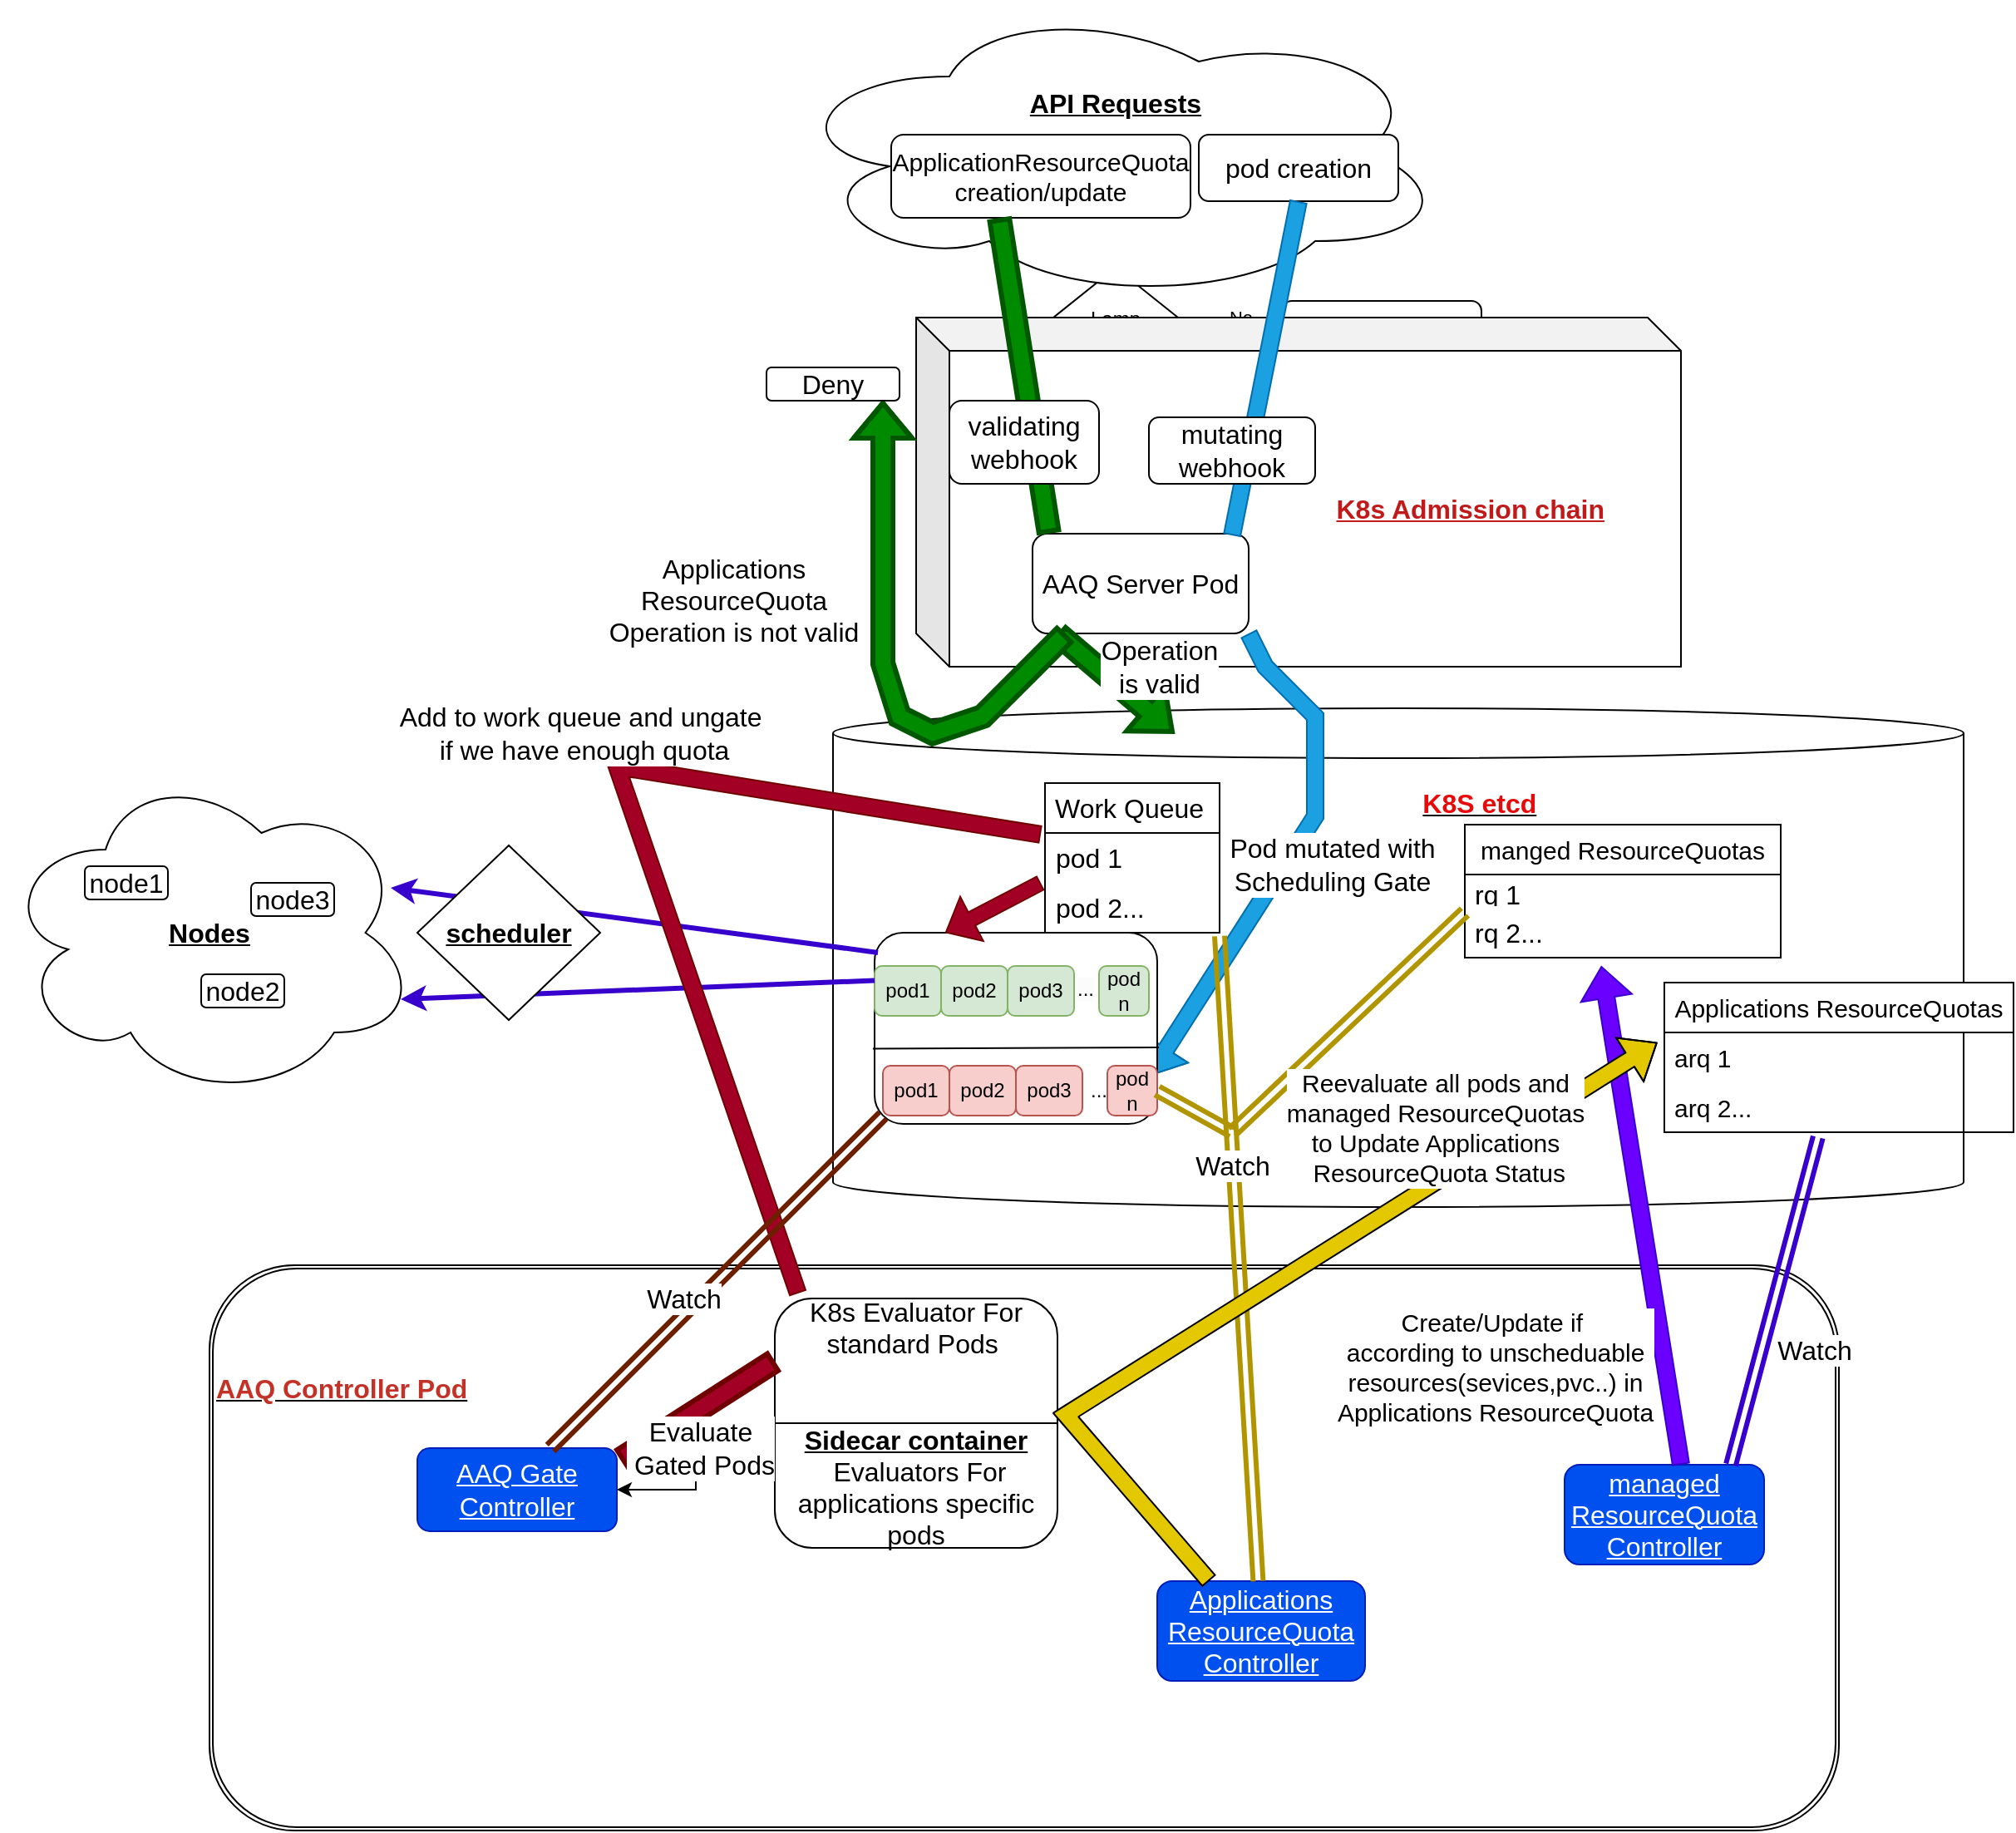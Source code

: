 <mxfile version="20.5.3" type="embed"><diagram id="C5RBs43oDa-KdzZeNtuy" name="Page-1"><mxGraphModel dx="1729" dy="588" grid="1" gridSize="10" guides="1" tooltips="1" connect="1" arrows="1" fold="1" page="1" pageScale="1" pageWidth="827" pageHeight="1169" math="0" shadow="0"><root><mxCell id="WIyWlLk6GJQsqaUBKTNV-0"/><mxCell id="WIyWlLk6GJQsqaUBKTNV-1" parent="WIyWlLk6GJQsqaUBKTNV-0"/><mxCell id="WIyWlLk6GJQsqaUBKTNV-2" value="" style="rounded=0;html=1;jettySize=auto;orthogonalLoop=1;fontSize=11;endArrow=block;endFill=0;endSize=8;strokeWidth=1;shadow=0;labelBackgroundColor=none;edgeStyle=orthogonalEdgeStyle;" parent="WIyWlLk6GJQsqaUBKTNV-1" source="WIyWlLk6GJQsqaUBKTNV-3" target="WIyWlLk6GJQsqaUBKTNV-6" edge="1"><mxGeometry relative="1" as="geometry"/></mxCell><mxCell id="WIyWlLk6GJQsqaUBKTNV-3" value="Lamp doesn't work" style="rounded=1;whiteSpace=wrap;html=1;fontSize=12;glass=0;strokeWidth=1;shadow=0;" parent="WIyWlLk6GJQsqaUBKTNV-1" vertex="1"><mxGeometry x="160" y="80" width="120" height="40" as="geometry"/></mxCell><mxCell id="WIyWlLk6GJQsqaUBKTNV-4" value="Yes" style="rounded=0;html=1;jettySize=auto;orthogonalLoop=1;fontSize=11;endArrow=block;endFill=0;endSize=8;strokeWidth=1;shadow=0;labelBackgroundColor=none;edgeStyle=orthogonalEdgeStyle;" parent="WIyWlLk6GJQsqaUBKTNV-1" source="WIyWlLk6GJQsqaUBKTNV-6" target="WIyWlLk6GJQsqaUBKTNV-10" edge="1"><mxGeometry y="20" relative="1" as="geometry"><mxPoint as="offset"/></mxGeometry></mxCell><mxCell id="WIyWlLk6GJQsqaUBKTNV-5" value="No" style="edgeStyle=orthogonalEdgeStyle;rounded=0;html=1;jettySize=auto;orthogonalLoop=1;fontSize=11;endArrow=block;endFill=0;endSize=8;strokeWidth=1;shadow=0;labelBackgroundColor=none;" parent="WIyWlLk6GJQsqaUBKTNV-1" source="WIyWlLk6GJQsqaUBKTNV-6" target="WIyWlLk6GJQsqaUBKTNV-7" edge="1"><mxGeometry y="10" relative="1" as="geometry"><mxPoint as="offset"/></mxGeometry></mxCell><mxCell id="WIyWlLk6GJQsqaUBKTNV-6" value="Lamp&lt;br&gt;plugged in?" style="rhombus;whiteSpace=wrap;html=1;shadow=0;fontFamily=Helvetica;fontSize=12;align=center;strokeWidth=1;spacing=6;spacingTop=-4;" parent="WIyWlLk6GJQsqaUBKTNV-1" vertex="1"><mxGeometry x="170" y="170" width="100" height="80" as="geometry"/></mxCell><mxCell id="WIyWlLk6GJQsqaUBKTNV-7" value="Plug in lamp" style="rounded=1;whiteSpace=wrap;html=1;fontSize=12;glass=0;strokeWidth=1;shadow=0;" parent="WIyWlLk6GJQsqaUBKTNV-1" vertex="1"><mxGeometry x="320" y="190" width="120" height="40" as="geometry"/></mxCell><mxCell id="WIyWlLk6GJQsqaUBKTNV-9" value="Yes" style="edgeStyle=orthogonalEdgeStyle;rounded=0;html=1;jettySize=auto;orthogonalLoop=1;fontSize=11;endArrow=block;endFill=0;endSize=8;strokeWidth=1;shadow=0;labelBackgroundColor=none;" parent="WIyWlLk6GJQsqaUBKTNV-1" source="WIyWlLk6GJQsqaUBKTNV-10" target="WIyWlLk6GJQsqaUBKTNV-12" edge="1"><mxGeometry y="10" relative="1" as="geometry"><mxPoint as="offset"/></mxGeometry></mxCell><mxCell id="WIyWlLk6GJQsqaUBKTNV-10" value="Bulb&lt;br&gt;burned out?" style="rhombus;whiteSpace=wrap;html=1;shadow=0;fontFamily=Helvetica;fontSize=12;align=center;strokeWidth=1;spacing=6;spacingTop=-4;" parent="WIyWlLk6GJQsqaUBKTNV-1" vertex="1"><mxGeometry x="170" y="290" width="100" height="80" as="geometry"/></mxCell><mxCell id="WIyWlLk6GJQsqaUBKTNV-12" value="Replace Bulb" style="rounded=1;whiteSpace=wrap;html=1;fontSize=12;glass=0;strokeWidth=1;shadow=0;" parent="WIyWlLk6GJQsqaUBKTNV-1" vertex="1"><mxGeometry x="320" y="310" width="120" height="40" as="geometry"/></mxCell><mxCell id="gXG1q5lizFhrm3-i7tg3-0" value="&lt;b&gt;&lt;font color=&quot;#c11a1a&quot; style=&quot;font-size: 16px;&quot;&gt;&amp;nbsp; &amp;nbsp; &amp;nbsp; &amp;nbsp; &amp;nbsp; &amp;nbsp; &amp;nbsp; &amp;nbsp; &amp;nbsp; &amp;nbsp; &amp;nbsp; &amp;nbsp; &amp;nbsp; &amp;nbsp; &amp;nbsp; &amp;nbsp; &amp;nbsp; &amp;nbsp; &amp;nbsp; &amp;nbsp; &amp;nbsp;&amp;nbsp;&lt;u&gt;K8s Admission chain&lt;/u&gt;&lt;/font&gt;&lt;/b&gt;" style="shape=cube;whiteSpace=wrap;html=1;boundedLbl=1;backgroundOutline=1;darkOpacity=0.05;darkOpacity2=0.1;" parent="WIyWlLk6GJQsqaUBKTNV-1" vertex="1"><mxGeometry x="100" y="200" width="460" height="210" as="geometry"/></mxCell><mxCell id="gXG1q5lizFhrm3-i7tg3-1" value="&lt;font style=&quot;font-size: 16px;&quot;&gt;AAQ Server Pod&lt;/font&gt;" style="rounded=1;whiteSpace=wrap;html=1;" parent="WIyWlLk6GJQsqaUBKTNV-1" vertex="1"><mxGeometry x="170" y="330" width="130" height="60" as="geometry"/></mxCell><mxCell id="gXG1q5lizFhrm3-i7tg3-2" value="&lt;font color=&quot;#e60a0a&quot; style=&quot;font-size: 16px;&quot;&gt;&lt;span style=&quot;font-weight: bold;&quot;&gt;&amp;nbsp;&lt;/span&gt;&amp;nbsp; &amp;nbsp; &amp;nbsp; &amp;nbsp; &amp;nbsp; &amp;nbsp; &amp;nbsp; &amp;nbsp; &amp;nbsp; &amp;nbsp; &amp;nbsp;&lt;/font&gt;&lt;u style=&quot;font-weight: bold; font-size: 16px;&quot;&gt;&lt;font color=&quot;#e60a0a&quot; style=&quot;font-size: 16px;&quot;&gt;K8S etcd&lt;br&gt;&lt;/font&gt;&lt;br&gt;&lt;br&gt;&lt;br&gt;&lt;br&gt;&lt;br&gt;&lt;br&gt;&lt;br&gt;&lt;br&gt;&lt;br&gt;&lt;br&gt;&lt;br&gt;&lt;/u&gt;" style="shape=cylinder3;whiteSpace=wrap;html=1;boundedLbl=1;backgroundOutline=1;size=15;" parent="WIyWlLk6GJQsqaUBKTNV-1" vertex="1"><mxGeometry x="50" y="435" width="680" height="300" as="geometry"/></mxCell><mxCell id="gXG1q5lizFhrm3-i7tg3-3" value="&lt;font style=&quot;font-size: 16px;&quot;&gt;Pod mutated with&lt;br&gt;Scheduling Gate&lt;/font&gt;" style="endArrow=classic;html=1;rounded=0;entryX=1;entryY=0.75;entryDx=0;entryDy=0;fillColor=#1ba1e2;strokeColor=#006EAF;strokeWidth=1;shape=flexArrow;exitX=1;exitY=1;exitDx=0;exitDy=0;" parent="WIyWlLk6GJQsqaUBKTNV-1" edge="1" source="gXG1q5lizFhrm3-i7tg3-1"><mxGeometry x="-0.068" y="25" width="50" height="50" relative="1" as="geometry"><mxPoint x="300" y="400" as="sourcePoint"/><mxPoint x="240" y="656.25" as="targetPoint"/><Array as="points"><mxPoint x="310" y="410"/><mxPoint x="340" y="440"/><mxPoint x="340" y="500"/></Array><mxPoint y="-1" as="offset"/></mxGeometry></mxCell><mxCell id="gXG1q5lizFhrm3-i7tg3-4" value="" style="endArrow=classic;html=1;rounded=0;entryX=0.284;entryY=0.017;entryDx=0;entryDy=0;entryPerimeter=0;fillColor=#008a00;strokeColor=#005700;strokeWidth=3;shape=flexArrow;" parent="WIyWlLk6GJQsqaUBKTNV-1" edge="1"><mxGeometry width="50" height="50" relative="1" as="geometry"><mxPoint x="184.86" y="390" as="sourcePoint"/><mxPoint x="255.14" y="449.93" as="targetPoint"/><Array as="points"/></mxGeometry></mxCell><mxCell id="gXG1q5lizFhrm3-i7tg3-5" value="&lt;font style=&quot;font-size: 16px;&quot;&gt;Operation &lt;br&gt;is valid&lt;/font&gt;" style="edgeLabel;html=1;align=center;verticalAlign=middle;resizable=0;points=[];" parent="gXG1q5lizFhrm3-i7tg3-4" vertex="1" connectable="0"><mxGeometry x="0.104" y="-2" relative="1" as="geometry"><mxPoint x="23" y="-15" as="offset"/></mxGeometry></mxCell><mxCell id="gXG1q5lizFhrm3-i7tg3-6" value="" style="curved=1;endArrow=classic;html=1;rounded=0;strokeWidth=3;fillColor=#008a00;strokeColor=#005700;shape=flexArrow;" parent="WIyWlLk6GJQsqaUBKTNV-1" edge="1"><mxGeometry width="50" height="50" relative="1" as="geometry"><mxPoint x="190" y="390" as="sourcePoint"/><mxPoint x="80" y="250" as="targetPoint"/><Array as="points"><mxPoint x="140" y="440"/><mxPoint x="110" y="450"/><mxPoint x="90" y="440"/><mxPoint x="80" y="408"/><mxPoint x="80" y="380"/><mxPoint x="80" y="330"/><mxPoint x="80" y="290"/><mxPoint x="80" y="280"/></Array></mxGeometry></mxCell><mxCell id="gXG1q5lizFhrm3-i7tg3-7" value="&lt;font style=&quot;font-size: 16px;&quot;&gt;Applications&lt;br&gt;ResourceQuota&lt;br&gt;&amp;nbsp;Operation is not valid&amp;nbsp;&lt;/font&gt;" style="edgeLabel;html=1;align=center;verticalAlign=middle;resizable=0;points=[];" parent="gXG1q5lizFhrm3-i7tg3-6" vertex="1" connectable="0"><mxGeometry x="0.127" y="-2" relative="1" as="geometry"><mxPoint x="-92" y="-18" as="offset"/></mxGeometry></mxCell><mxCell id="gXG1q5lizFhrm3-i7tg3-8" value="&lt;font style=&quot;font-size: 16px;&quot;&gt;Deny&lt;/font&gt;" style="rounded=1;whiteSpace=wrap;html=1;" parent="WIyWlLk6GJQsqaUBKTNV-1" vertex="1"><mxGeometry x="10" y="230" width="80" height="20" as="geometry"/></mxCell><mxCell id="gXG1q5lizFhrm3-i7tg3-9" value="&lt;br&gt;&lt;br&gt;&lt;br&gt;" style="rounded=1;whiteSpace=wrap;html=1;" parent="WIyWlLk6GJQsqaUBKTNV-1" vertex="1"><mxGeometry x="75" y="570" width="170" height="115" as="geometry"/></mxCell><mxCell id="gXG1q5lizFhrm3-i7tg3-10" value="&lt;div style=&quot;font-size: 16px;&quot;&gt;&lt;b style=&quot;background-color: initial; border-color: var(--border-color);&quot;&gt;&lt;u style=&quot;border-color: var(--border-color);&quot;&gt;&lt;font color=&quot;#c43127&quot; style=&quot;font-size: 16px;&quot;&gt;AAQ Controller Pod&lt;/font&gt;&lt;/u&gt;&lt;/b&gt;&lt;/div&gt;&lt;div style=&quot;font-size: 16px;&quot;&gt;&lt;b style=&quot;background-color: initial; border-color: var(--border-color);&quot;&gt;&lt;u style=&quot;border-color: var(--border-color);&quot;&gt;&lt;font style=&quot;font-size: 16px;&quot;&gt;&lt;br&gt;&lt;/font&gt;&lt;/u&gt;&lt;/b&gt;&lt;/div&gt;&lt;div style=&quot;font-size: 16px;&quot;&gt;&lt;b style=&quot;background-color: initial; border-color: var(--border-color);&quot;&gt;&lt;u style=&quot;border-color: var(--border-color);&quot;&gt;&lt;font style=&quot;font-size: 16px;&quot;&gt;&lt;br&gt;&lt;/font&gt;&lt;/u&gt;&lt;/b&gt;&lt;/div&gt;&lt;div style=&quot;font-size: 16px;&quot;&gt;&lt;b style=&quot;background-color: initial; border-color: var(--border-color);&quot;&gt;&lt;u style=&quot;border-color: var(--border-color);&quot;&gt;&lt;font style=&quot;font-size: 16px;&quot;&gt;&lt;br&gt;&lt;/font&gt;&lt;/u&gt;&lt;/b&gt;&lt;/div&gt;&lt;div style=&quot;font-size: 16px;&quot;&gt;&lt;b style=&quot;background-color: initial; border-color: var(--border-color);&quot;&gt;&lt;u style=&quot;border-color: var(--border-color);&quot;&gt;&lt;font style=&quot;font-size: 16px;&quot;&gt;&lt;br&gt;&lt;/font&gt;&lt;/u&gt;&lt;/b&gt;&lt;/div&gt;&lt;div style=&quot;font-size: 16px;&quot;&gt;&lt;b style=&quot;background-color: initial; border-color: var(--border-color);&quot;&gt;&lt;u style=&quot;border-color: var(--border-color);&quot;&gt;&lt;font style=&quot;font-size: 16px;&quot;&gt;&lt;br&gt;&lt;/font&gt;&lt;/u&gt;&lt;/b&gt;&lt;/div&gt;&lt;div style=&quot;font-size: 16px;&quot;&gt;&lt;b style=&quot;background-color: initial; border-color: var(--border-color);&quot;&gt;&lt;u style=&quot;border-color: var(--border-color);&quot;&gt;&lt;font style=&quot;font-size: 16px;&quot;&gt;&lt;br&gt;&lt;/font&gt;&lt;/u&gt;&lt;/b&gt;&lt;/div&gt;&lt;div style=&quot;font-size: 16px;&quot;&gt;&lt;b style=&quot;background-color: initial; border-color: var(--border-color);&quot;&gt;&lt;u style=&quot;border-color: var(--border-color);&quot;&gt;&lt;font style=&quot;font-size: 16px;&quot;&gt;&lt;br&gt;&lt;/font&gt;&lt;/u&gt;&lt;/b&gt;&lt;/div&gt;&lt;div style=&quot;font-size: 16px;&quot;&gt;&lt;b style=&quot;background-color: initial; border-color: var(--border-color);&quot;&gt;&lt;u style=&quot;border-color: var(--border-color);&quot;&gt;&lt;font style=&quot;font-size: 16px;&quot;&gt;&lt;br&gt;&lt;/font&gt;&lt;/u&gt;&lt;/b&gt;&lt;/div&gt;&lt;div style=&quot;font-size: 16px;&quot;&gt;&lt;b style=&quot;background-color: initial; border-color: var(--border-color);&quot;&gt;&lt;u style=&quot;border-color: var(--border-color);&quot;&gt;&lt;font style=&quot;font-size: 16px;&quot;&gt;&lt;br&gt;&lt;/font&gt;&lt;/u&gt;&lt;/b&gt;&lt;/div&gt;&lt;div style=&quot;font-size: 16px;&quot;&gt;&lt;b style=&quot;background-color: initial; border-color: var(--border-color);&quot;&gt;&lt;u style=&quot;border-color: var(--border-color);&quot;&gt;&lt;br&gt;&lt;/u&gt;&lt;/b&gt;&lt;/div&gt;" style="shape=ext;double=1;rounded=1;whiteSpace=wrap;html=1;align=left;" parent="WIyWlLk6GJQsqaUBKTNV-1" vertex="1"><mxGeometry x="-325" y="770" width="980" height="340" as="geometry"/></mxCell><mxCell id="gXG1q5lizFhrm3-i7tg3-11" value="&lt;u&gt;&lt;font style=&quot;font-size: 16px;&quot;&gt;AAQ Gate Controller&lt;/font&gt;&lt;/u&gt;" style="rounded=1;whiteSpace=wrap;html=1;fillColor=#0050ef;fontColor=#ffffff;strokeColor=#001DBC;" parent="WIyWlLk6GJQsqaUBKTNV-1" vertex="1"><mxGeometry x="-200" y="880" width="120" height="50" as="geometry"/></mxCell><mxCell id="gXG1q5lizFhrm3-i7tg3-12" value="pod1" style="rounded=1;whiteSpace=wrap;html=1;fillColor=#f8cecc;strokeColor=#b85450;" parent="WIyWlLk6GJQsqaUBKTNV-1" vertex="1"><mxGeometry x="80" y="650" width="40" height="30" as="geometry"/></mxCell><mxCell id="gXG1q5lizFhrm3-i7tg3-13" value="pod2" style="rounded=1;whiteSpace=wrap;html=1;fillColor=#f8cecc;strokeColor=#b85450;" parent="WIyWlLk6GJQsqaUBKTNV-1" vertex="1"><mxGeometry x="120" y="650" width="40" height="30" as="geometry"/></mxCell><mxCell id="gXG1q5lizFhrm3-i7tg3-14" value="pod3" style="rounded=1;whiteSpace=wrap;html=1;fillColor=#f8cecc;strokeColor=#b85450;" parent="WIyWlLk6GJQsqaUBKTNV-1" vertex="1"><mxGeometry x="160" y="650" width="40" height="30" as="geometry"/></mxCell><mxCell id="gXG1q5lizFhrm3-i7tg3-15" value="..." style="text;html=1;strokeColor=none;fillColor=none;align=center;verticalAlign=middle;whiteSpace=wrap;rounded=0;" parent="WIyWlLk6GJQsqaUBKTNV-1" vertex="1"><mxGeometry x="180" y="650" width="60" height="30" as="geometry"/></mxCell><mxCell id="gXG1q5lizFhrm3-i7tg3-16" value="pod n" style="rounded=1;whiteSpace=wrap;html=1;fillColor=#f8cecc;strokeColor=#b85450;" parent="WIyWlLk6GJQsqaUBKTNV-1" vertex="1"><mxGeometry x="215" y="650" width="30" height="30" as="geometry"/></mxCell><mxCell id="gXG1q5lizFhrm3-i7tg3-17" value="pod1" style="rounded=1;whiteSpace=wrap;html=1;fillColor=#d5e8d4;strokeColor=#82b366;" parent="WIyWlLk6GJQsqaUBKTNV-1" vertex="1"><mxGeometry x="75" y="590" width="40" height="30" as="geometry"/></mxCell><mxCell id="gXG1q5lizFhrm3-i7tg3-18" value="pod2" style="rounded=1;whiteSpace=wrap;html=1;fillColor=#d5e8d4;strokeColor=#82b366;" parent="WIyWlLk6GJQsqaUBKTNV-1" vertex="1"><mxGeometry x="115" y="590" width="40" height="30" as="geometry"/></mxCell><mxCell id="gXG1q5lizFhrm3-i7tg3-19" value="&lt;span style=&quot;color: rgb(0, 0, 0); font-family: Helvetica; font-size: 12px; font-style: normal; font-variant-ligatures: normal; font-variant-caps: normal; font-weight: 400; letter-spacing: normal; orphans: 2; text-align: center; text-indent: 0px; text-transform: none; widows: 2; word-spacing: 0px; -webkit-text-stroke-width: 0px; background-color: rgb(251, 251, 251); text-decoration-thickness: initial; text-decoration-style: initial; text-decoration-color: initial; float: none; display: inline !important;&quot;&gt;...&lt;/span&gt;" style="text;whiteSpace=wrap;html=1;" parent="WIyWlLk6GJQsqaUBKTNV-1" vertex="1"><mxGeometry x="195" y="590" width="20" height="30" as="geometry"/></mxCell><mxCell id="gXG1q5lizFhrm3-i7tg3-20" value="pod3" style="rounded=1;whiteSpace=wrap;html=1;fillColor=#d5e8d4;strokeColor=#82b366;" parent="WIyWlLk6GJQsqaUBKTNV-1" vertex="1"><mxGeometry x="155" y="590" width="40" height="30" as="geometry"/></mxCell><mxCell id="gXG1q5lizFhrm3-i7tg3-21" value="pod n" style="rounded=1;whiteSpace=wrap;html=1;fillColor=#d5e8d4;strokeColor=#82b366;" parent="WIyWlLk6GJQsqaUBKTNV-1" vertex="1"><mxGeometry x="210" y="590" width="30" height="30" as="geometry"/></mxCell><mxCell id="gXG1q5lizFhrm3-i7tg3-22" value="&lt;u&gt;&lt;b&gt;&lt;font style=&quot;font-size: 16px;&quot;&gt;Nodes&lt;/font&gt;&lt;/b&gt;&lt;/u&gt;" style="ellipse;shape=cloud;whiteSpace=wrap;html=1;" parent="WIyWlLk6GJQsqaUBKTNV-1" vertex="1"><mxGeometry x="-450" y="470" width="250" height="200" as="geometry"/></mxCell><mxCell id="gXG1q5lizFhrm3-i7tg3-23" value="&lt;font style=&quot;font-size: 16px;&quot;&gt;node1&lt;/font&gt;" style="rounded=1;whiteSpace=wrap;html=1;" parent="WIyWlLk6GJQsqaUBKTNV-1" vertex="1"><mxGeometry x="-400" y="530" width="50" height="20" as="geometry"/></mxCell><mxCell id="gXG1q5lizFhrm3-i7tg3-24" value="&lt;font style=&quot;font-size: 16px;&quot;&gt;node3&lt;/font&gt;" style="rounded=1;whiteSpace=wrap;html=1;" parent="WIyWlLk6GJQsqaUBKTNV-1" vertex="1"><mxGeometry x="-300" y="540" width="50" height="20" as="geometry"/></mxCell><mxCell id="gXG1q5lizFhrm3-i7tg3-25" value="&lt;font style=&quot;font-size: 16px;&quot;&gt;node2&lt;/font&gt;" style="rounded=1;whiteSpace=wrap;html=1;" parent="WIyWlLk6GJQsqaUBKTNV-1" vertex="1"><mxGeometry x="-330" y="595" width="50" height="20" as="geometry"/></mxCell><mxCell id="gXG1q5lizFhrm3-i7tg3-26" value="" style="endArrow=none;html=1;rounded=0;entryX=1.006;entryY=0.6;entryDx=0;entryDy=0;entryPerimeter=0;exitX=-0.006;exitY=0.607;exitDx=0;exitDy=0;exitPerimeter=0;" parent="WIyWlLk6GJQsqaUBKTNV-1" source="gXG1q5lizFhrm3-i7tg3-9" target="gXG1q5lizFhrm3-i7tg3-9" edge="1"><mxGeometry width="50" height="50" relative="1" as="geometry"><mxPoint x="180" y="630" as="sourcePoint"/><mxPoint x="230" y="580" as="targetPoint"/><Array as="points"/></mxGeometry></mxCell><mxCell id="gXG1q5lizFhrm3-i7tg3-27" value="" style="endArrow=classic;html=1;rounded=0;exitX=0;exitY=0.25;exitDx=0;exitDy=0;entryX=0.96;entryY=0.7;entryDx=0;entryDy=0;entryPerimeter=0;strokeWidth=3;fillColor=#6a00ff;strokeColor=#3700CC;" parent="WIyWlLk6GJQsqaUBKTNV-1" source="gXG1q5lizFhrm3-i7tg3-9" target="gXG1q5lizFhrm3-i7tg3-22" edge="1"><mxGeometry width="50" height="50" relative="1" as="geometry"><mxPoint x="120" y="580.933" as="sourcePoint"/><mxPoint x="-170" y="550" as="targetPoint"/></mxGeometry></mxCell><mxCell id="gXG1q5lizFhrm3-i7tg3-28" value="" style="endArrow=classic;html=1;rounded=0;exitX=0.012;exitY=0.104;exitDx=0;exitDy=0;entryX=0.936;entryY=0.365;entryDx=0;entryDy=0;entryPerimeter=0;exitPerimeter=0;strokeWidth=3;fillColor=#6a00ff;strokeColor=#3700CC;" parent="WIyWlLk6GJQsqaUBKTNV-1" source="gXG1q5lizFhrm3-i7tg3-9" target="gXG1q5lizFhrm3-i7tg3-22" edge="1"><mxGeometry width="50" height="50" relative="1" as="geometry"><mxPoint x="75" y="571.5" as="sourcePoint"/><mxPoint x="-324" y="390" as="targetPoint"/><Array as="points"/></mxGeometry></mxCell><mxCell id="gXG1q5lizFhrm3-i7tg3-29" value="&lt;b&gt;&lt;u&gt;&lt;font style=&quot;font-size: 16px;&quot;&gt;scheduler&lt;/font&gt;&lt;/u&gt;&lt;/b&gt;" style="rhombus;whiteSpace=wrap;html=1;" parent="WIyWlLk6GJQsqaUBKTNV-1" vertex="1"><mxGeometry x="-200" y="517.5" width="110" height="105" as="geometry"/></mxCell><mxCell id="gXG1q5lizFhrm3-i7tg3-30" value="&lt;font style=&quot;font-size: 16px;&quot;&gt;&lt;u&gt;&lt;b&gt;API Requests&lt;br&gt;&lt;/b&gt;&lt;/u&gt;&lt;br&gt;&lt;br&gt;&lt;br&gt;&lt;/font&gt;" style="ellipse;shape=cloud;whiteSpace=wrap;html=1;" parent="WIyWlLk6GJQsqaUBKTNV-1" vertex="1"><mxGeometry x="20" y="10" width="400" height="180" as="geometry"/></mxCell><mxCell id="gXG1q5lizFhrm3-i7tg3-31" value="&lt;font style=&quot;font-size: 16px;&quot;&gt;pod creation&lt;/font&gt;" style="rounded=1;whiteSpace=wrap;html=1;fontSize=12;glass=0;strokeWidth=1;shadow=0;" parent="WIyWlLk6GJQsqaUBKTNV-1" vertex="1"><mxGeometry x="270" y="90" width="120" height="40" as="geometry"/></mxCell><mxCell id="gXG1q5lizFhrm3-i7tg3-32" value="&lt;font style=&quot;font-size: 15px;&quot;&gt;ApplicationResourceQuota creation/update&lt;/font&gt;" style="rounded=1;whiteSpace=wrap;html=1;fontSize=12;glass=0;strokeWidth=1;shadow=0;" parent="WIyWlLk6GJQsqaUBKTNV-1" vertex="1"><mxGeometry x="85" y="90" width="180" height="50" as="geometry"/></mxCell><mxCell id="gXG1q5lizFhrm3-i7tg3-33" value="&lt;font style=&quot;font-size: 16px;&quot;&gt;Work Queue&amp;nbsp;&lt;/font&gt;" style="swimlane;fontStyle=0;childLayout=stackLayout;horizontal=1;startSize=30;horizontalStack=0;resizeParent=1;resizeParentMax=0;resizeLast=0;collapsible=1;marginBottom=0;whiteSpace=wrap;html=1;" parent="WIyWlLk6GJQsqaUBKTNV-1" vertex="1"><mxGeometry x="177.5" y="480" width="105" height="90" as="geometry"/></mxCell><mxCell id="gXG1q5lizFhrm3-i7tg3-34" value="&lt;font style=&quot;font-size: 16px;&quot;&gt;pod 1&lt;/font&gt;" style="text;strokeColor=none;fillColor=none;align=left;verticalAlign=middle;spacingLeft=4;spacingRight=4;overflow=hidden;points=[[0,0.5],[1,0.5]];portConstraint=eastwest;rotatable=0;whiteSpace=wrap;html=1;" parent="gXG1q5lizFhrm3-i7tg3-33" vertex="1"><mxGeometry y="30" width="105" height="30" as="geometry"/></mxCell><mxCell id="gXG1q5lizFhrm3-i7tg3-35" value="&lt;font style=&quot;font-size: 16px;&quot;&gt;pod 2...&lt;/font&gt;" style="text;strokeColor=none;fillColor=none;align=left;verticalAlign=middle;spacingLeft=4;spacingRight=4;overflow=hidden;points=[[0,0.5],[1,0.5]];portConstraint=eastwest;rotatable=0;whiteSpace=wrap;html=1;" parent="gXG1q5lizFhrm3-i7tg3-33" vertex="1"><mxGeometry y="60" width="105" height="30" as="geometry"/></mxCell><mxCell id="4" value="" style="edgeStyle=orthogonalEdgeStyle;rounded=0;orthogonalLoop=1;jettySize=auto;html=1;" edge="1" parent="WIyWlLk6GJQsqaUBKTNV-1" source="gXG1q5lizFhrm3-i7tg3-36" target="gXG1q5lizFhrm3-i7tg3-11"><mxGeometry relative="1" as="geometry"/></mxCell><mxCell id="gXG1q5lizFhrm3-i7tg3-36" value="&lt;font style=&quot;font-size: 16px;&quot;&gt;K8s Evaluator For standard Pods&amp;nbsp;&lt;br&gt;&lt;br&gt;&lt;br&gt;&lt;u&gt;&lt;b&gt;Sidecar container&lt;br&gt;&lt;/b&gt;&lt;/u&gt;&amp;nbsp;Evaluators For applications specific pods&lt;/font&gt;" style="rounded=1;whiteSpace=wrap;html=1;" parent="WIyWlLk6GJQsqaUBKTNV-1" vertex="1"><mxGeometry x="15" y="790" width="170" height="150" as="geometry"/></mxCell><mxCell id="gXG1q5lizFhrm3-i7tg3-37" value="" style="endArrow=none;html=1;rounded=0;entryX=1;entryY=0.5;entryDx=0;entryDy=0;exitX=0;exitY=0.5;exitDx=0;exitDy=0;" parent="WIyWlLk6GJQsqaUBKTNV-1" source="gXG1q5lizFhrm3-i7tg3-36" target="gXG1q5lizFhrm3-i7tg3-36" edge="1"><mxGeometry width="50" height="50" relative="1" as="geometry"><mxPoint x="160" y="890" as="sourcePoint"/><mxPoint x="200" y="840" as="targetPoint"/><Array as="points"/></mxGeometry></mxCell><mxCell id="gXG1q5lizFhrm3-i7tg3-38" value="&lt;font style=&quot;font-size: 15px;&quot;&gt;Applications ResourceQuotas&lt;/font&gt;" style="swimlane;fontStyle=0;childLayout=stackLayout;horizontal=1;startSize=30;horizontalStack=0;resizeParent=1;resizeParentMax=0;resizeLast=0;collapsible=1;marginBottom=0;whiteSpace=wrap;html=1;" parent="WIyWlLk6GJQsqaUBKTNV-1" vertex="1"><mxGeometry x="550" y="600" width="210" height="90" as="geometry"/></mxCell><mxCell id="gXG1q5lizFhrm3-i7tg3-39" value="&lt;font style=&quot;font-size: 15px;&quot;&gt;arq 1&lt;/font&gt;" style="text;strokeColor=none;fillColor=none;align=left;verticalAlign=middle;spacingLeft=4;spacingRight=4;overflow=hidden;points=[[0,0.5],[1,0.5]];portConstraint=eastwest;rotatable=0;whiteSpace=wrap;html=1;" parent="gXG1q5lizFhrm3-i7tg3-38" vertex="1"><mxGeometry y="30" width="210" height="30" as="geometry"/></mxCell><mxCell id="gXG1q5lizFhrm3-i7tg3-40" value="&lt;font style=&quot;font-size: 15px;&quot;&gt;arq 2...&lt;/font&gt;" style="text;strokeColor=none;fillColor=none;align=left;verticalAlign=middle;spacingLeft=4;spacingRight=4;overflow=hidden;points=[[0,0.5],[1,0.5]];portConstraint=eastwest;rotatable=0;whiteSpace=wrap;html=1;" parent="gXG1q5lizFhrm3-i7tg3-38" vertex="1"><mxGeometry y="60" width="210" height="30" as="geometry"/></mxCell><mxCell id="gXG1q5lizFhrm3-i7tg3-41" value="&lt;font style=&quot;font-size: 15px;&quot;&gt;manged ResourceQuotas&lt;/font&gt;" style="swimlane;fontStyle=0;childLayout=stackLayout;horizontal=1;startSize=30;horizontalStack=0;resizeParent=1;resizeParentMax=0;resizeLast=0;collapsible=1;marginBottom=0;whiteSpace=wrap;html=1;" parent="WIyWlLk6GJQsqaUBKTNV-1" vertex="1"><mxGeometry x="430" y="505" width="190" height="80" as="geometry"/></mxCell><mxCell id="gXG1q5lizFhrm3-i7tg3-42" value="&lt;font style=&quot;font-size: 16px;&quot;&gt;rq 1&lt;/font&gt;" style="text;strokeColor=none;fillColor=none;align=left;verticalAlign=middle;spacingLeft=4;spacingRight=4;overflow=hidden;points=[[0,0.5],[1,0.5]];portConstraint=eastwest;rotatable=0;whiteSpace=wrap;html=1;" parent="gXG1q5lizFhrm3-i7tg3-41" vertex="1"><mxGeometry y="30" width="190" height="20" as="geometry"/></mxCell><mxCell id="gXG1q5lizFhrm3-i7tg3-43" value="&lt;font style=&quot;font-size: 16px;&quot;&gt;rq 2...&lt;/font&gt;" style="text;strokeColor=none;fillColor=none;align=left;verticalAlign=middle;spacingLeft=4;spacingRight=4;overflow=hidden;points=[[0,0.5],[1,0.5]];portConstraint=eastwest;rotatable=0;whiteSpace=wrap;html=1;" parent="gXG1q5lizFhrm3-i7tg3-41" vertex="1"><mxGeometry y="50" width="190" height="30" as="geometry"/></mxCell><mxCell id="gXG1q5lizFhrm3-i7tg3-44" value="&lt;u&gt;&lt;font style=&quot;font-size: 16px;&quot;&gt;Applications ResourceQuota Controller&lt;/font&gt;&lt;/u&gt;" style="rounded=1;whiteSpace=wrap;html=1;fillColor=#0050ef;fontColor=#ffffff;strokeColor=#001DBC;" parent="WIyWlLk6GJQsqaUBKTNV-1" vertex="1"><mxGeometry x="245" y="960" width="125" height="60" as="geometry"/></mxCell><mxCell id="gXG1q5lizFhrm3-i7tg3-45" value="" style="endArrow=classic;html=1;rounded=0;exitX=-0.024;exitY=1;exitDx=0;exitDy=0;entryX=0.25;entryY=0;entryDx=0;entryDy=0;strokeWidth=1;fillColor=#a20025;strokeColor=#6F0000;shape=flexArrow;width=9;endSize=5.5;exitPerimeter=0;" parent="WIyWlLk6GJQsqaUBKTNV-1" source="gXG1q5lizFhrm3-i7tg3-34" target="gXG1q5lizFhrm3-i7tg3-9" edge="1"><mxGeometry width="50" height="50" relative="1" as="geometry"><mxPoint x="-10" y="670" as="sourcePoint"/><mxPoint x="-60" y="680" as="targetPoint"/><Array as="points"/></mxGeometry></mxCell><mxCell id="gXG1q5lizFhrm3-i7tg3-46" value="" style="endArrow=none;html=1;rounded=0;strokeWidth=3;fillColor=#008a00;strokeColor=#005700;shape=flexArrow;" parent="WIyWlLk6GJQsqaUBKTNV-1" edge="1"><mxGeometry width="50" height="50" relative="1" as="geometry"><mxPoint x="180" y="330" as="sourcePoint"/><mxPoint x="150" y="140" as="targetPoint"/><Array as="points"/></mxGeometry></mxCell><mxCell id="gXG1q5lizFhrm3-i7tg3-47" value="&lt;font style=&quot;font-size: 16px;&quot;&gt;validating webhook&lt;/font&gt;" style="rounded=1;whiteSpace=wrap;html=1;" parent="WIyWlLk6GJQsqaUBKTNV-1" vertex="1"><mxGeometry x="120" y="250" width="90" height="50" as="geometry"/></mxCell><mxCell id="gXG1q5lizFhrm3-i7tg3-48" value="" style="endArrow=none;html=1;rounded=0;exitX=1.017;exitY=0.14;exitDx=0;exitDy=0;fillColor=#a20025;strokeColor=#6F0000;strokeWidth=3;exitPerimeter=0;shape=flexArrow;entryX=0;entryY=0.25;entryDx=0;entryDy=0;" parent="WIyWlLk6GJQsqaUBKTNV-1" source="gXG1q5lizFhrm3-i7tg3-11" target="gXG1q5lizFhrm3-i7tg3-36" edge="1"><mxGeometry width="50" height="50" relative="1" as="geometry"><mxPoint x="20" y="790" as="sourcePoint"/><mxPoint x="10" y="870" as="targetPoint"/></mxGeometry></mxCell><mxCell id="gXG1q5lizFhrm3-i7tg3-49" value="&lt;font style=&quot;font-size: 16px;&quot;&gt;Evaluate&lt;br&gt;&amp;nbsp;Gated Pods&lt;/font&gt;" style="edgeLabel;html=1;align=center;verticalAlign=middle;resizable=0;points=[];" parent="gXG1q5lizFhrm3-i7tg3-48" vertex="1" connectable="0"><mxGeometry x="0.067" y="2" relative="1" as="geometry"><mxPoint x="-1" y="26" as="offset"/></mxGeometry></mxCell><mxCell id="gXG1q5lizFhrm3-i7tg3-50" value="" style="endArrow=none;html=1;rounded=0;strokeWidth=1;fillColor=#1ba1e2;strokeColor=#006EAF;shape=flexArrow;exitX=0.923;exitY=0.017;exitDx=0;exitDy=0;exitPerimeter=0;" parent="WIyWlLk6GJQsqaUBKTNV-1" source="gXG1q5lizFhrm3-i7tg3-1" edge="1"><mxGeometry width="50" height="50" relative="1" as="geometry"><mxPoint x="280" y="180" as="sourcePoint"/><mxPoint x="330" y="130" as="targetPoint"/></mxGeometry></mxCell><mxCell id="gXG1q5lizFhrm3-i7tg3-51" value="&lt;font style=&quot;font-size: 16px;&quot;&gt;mutating webhook&lt;/font&gt;" style="rounded=1;whiteSpace=wrap;html=1;" parent="WIyWlLk6GJQsqaUBKTNV-1" vertex="1"><mxGeometry x="240" y="260" width="100" height="40" as="geometry"/></mxCell><mxCell id="gXG1q5lizFhrm3-i7tg3-52" value="" style="endArrow=none;html=1;rounded=0;entryX=-0.024;entryY=0.033;entryDx=0;entryDy=0;fillColor=#a20025;strokeColor=#6F0000;strokeWidth=1;exitX=0.082;exitY=-0.02;exitDx=0;exitDy=0;shape=flexArrow;entryPerimeter=0;exitPerimeter=0;" parent="WIyWlLk6GJQsqaUBKTNV-1" source="gXG1q5lizFhrm3-i7tg3-36" target="gXG1q5lizFhrm3-i7tg3-34" edge="1"><mxGeometry width="50" height="50" relative="1" as="geometry"><mxPoint x="10" y="810" as="sourcePoint"/><mxPoint x="-60" y="460" as="targetPoint"/><Array as="points"><mxPoint x="-80" y="470"/></Array></mxGeometry></mxCell><mxCell id="gXG1q5lizFhrm3-i7tg3-53" value="&lt;div style=&quot;border-color: var(--border-color); font-size: 16px;&quot;&gt;&lt;font style=&quot;font-size: 16px;&quot;&gt;Add to work queue and ungate&amp;nbsp;&lt;/font&gt;&lt;/div&gt;&lt;div style=&quot;border-color: var(--border-color); font-size: 16px;&quot;&gt;&lt;font style=&quot;font-size: 16px;&quot;&gt;if we have enough quota&lt;/font&gt;&lt;/div&gt;" style="edgeLabel;html=1;align=center;verticalAlign=middle;resizable=0;points=[];" parent="gXG1q5lizFhrm3-i7tg3-52" vertex="1" connectable="0"><mxGeometry x="0.219" y="2" relative="1" as="geometry"><mxPoint x="-47" y="-22" as="offset"/></mxGeometry></mxCell><mxCell id="gXG1q5lizFhrm3-i7tg3-54" value="" style="endArrow=classic;html=1;rounded=0;entryX=0;entryY=1;entryDx=0;entryDy=0;fillColor=#a0522d;strokeColor=#6D1F00;strokeWidth=3;shape=link;" parent="WIyWlLk6GJQsqaUBKTNV-1" target="gXG1q5lizFhrm3-i7tg3-12" edge="1"><mxGeometry width="50" height="50" relative="1" as="geometry"><mxPoint x="-120" y="880" as="sourcePoint"/><mxPoint x="-70" y="830" as="targetPoint"/></mxGeometry></mxCell><mxCell id="gXG1q5lizFhrm3-i7tg3-55" value="&lt;font style=&quot;font-size: 16px;&quot;&gt;Watch&lt;/font&gt;" style="edgeLabel;html=1;align=center;verticalAlign=middle;resizable=0;points=[];" parent="gXG1q5lizFhrm3-i7tg3-54" vertex="1" connectable="0"><mxGeometry x="-0.2" y="3" relative="1" as="geometry"><mxPoint x="2" y="-8" as="offset"/></mxGeometry></mxCell><mxCell id="gXG1q5lizFhrm3-i7tg3-56" value="" style="endArrow=classic;html=1;rounded=0;entryX=1;entryY=1.067;entryDx=0;entryDy=0;entryPerimeter=0;fillColor=#e3c800;strokeColor=#B09500;strokeWidth=3;shape=link;" parent="WIyWlLk6GJQsqaUBKTNV-1" source="gXG1q5lizFhrm3-i7tg3-44" target="gXG1q5lizFhrm3-i7tg3-35" edge="1"><mxGeometry width="50" height="50" relative="1" as="geometry"><mxPoint x="350" y="860" as="sourcePoint"/><mxPoint x="400" y="810" as="targetPoint"/></mxGeometry></mxCell><mxCell id="gXG1q5lizFhrm3-i7tg3-57" value="&lt;font style=&quot;font-size: 16px;&quot;&gt;Watch&lt;/font&gt;" style="edgeLabel;html=1;align=center;verticalAlign=middle;resizable=0;points=[];" parent="gXG1q5lizFhrm3-i7tg3-56" vertex="1" connectable="0"><mxGeometry x="0.091" y="3" relative="1" as="geometry"><mxPoint y="-39" as="offset"/></mxGeometry></mxCell><mxCell id="gXG1q5lizFhrm3-i7tg3-58" value="" style="endArrow=classic;html=1;rounded=0;entryX=1;entryY=0.5;entryDx=0;entryDy=0;fillColor=#e3c800;strokeColor=#B09500;strokeWidth=3;shape=link;" parent="WIyWlLk6GJQsqaUBKTNV-1" target="gXG1q5lizFhrm3-i7tg3-16" edge="1"><mxGeometry width="50" height="50" relative="1" as="geometry"><mxPoint x="290" y="690" as="sourcePoint"/><mxPoint x="350" y="590" as="targetPoint"/></mxGeometry></mxCell><mxCell id="gXG1q5lizFhrm3-i7tg3-59" value="" style="endArrow=classic;html=1;rounded=0;entryX=0;entryY=0.5;entryDx=0;entryDy=0;fillColor=#e3c800;strokeColor=#B09500;strokeWidth=3;shape=link;" parent="WIyWlLk6GJQsqaUBKTNV-1" edge="1"><mxGeometry width="50" height="50" relative="1" as="geometry"><mxPoint x="290" y="690" as="sourcePoint"/><mxPoint x="430" y="557.5" as="targetPoint"/></mxGeometry></mxCell><mxCell id="gXG1q5lizFhrm3-i7tg3-61" value="&lt;u&gt;&lt;font style=&quot;font-size: 16px;&quot;&gt;managed ResourceQuota Controller&lt;/font&gt;&lt;/u&gt;" style="rounded=1;whiteSpace=wrap;html=1;fillColor=#0050ef;fontColor=#ffffff;strokeColor=#001DBC;" parent="WIyWlLk6GJQsqaUBKTNV-1" vertex="1"><mxGeometry x="490" y="890" width="120" height="60" as="geometry"/></mxCell><mxCell id="gXG1q5lizFhrm3-i7tg3-62" value="" style="endArrow=none;html=1;rounded=0;entryX=0.44;entryY=1.1;entryDx=0;entryDy=0;entryPerimeter=0;fillColor=#6a00ff;strokeColor=#3700CC;shape=link;strokeWidth=3;" parent="WIyWlLk6GJQsqaUBKTNV-1" target="gXG1q5lizFhrm3-i7tg3-40" edge="1"><mxGeometry width="50" height="50" relative="1" as="geometry"><mxPoint x="590" y="890" as="sourcePoint"/><mxPoint x="640" y="840" as="targetPoint"/></mxGeometry></mxCell><mxCell id="gXG1q5lizFhrm3-i7tg3-63" value="&lt;font style=&quot;font-size: 16px;&quot;&gt;Watch&lt;/font&gt;" style="edgeLabel;html=1;align=center;verticalAlign=middle;resizable=0;points=[];" parent="gXG1q5lizFhrm3-i7tg3-62" vertex="1" connectable="0"><mxGeometry x="0.066" y="-2" relative="1" as="geometry"><mxPoint x="20" y="35" as="offset"/></mxGeometry></mxCell><mxCell id="gXG1q5lizFhrm3-i7tg3-64" value="" style="endArrow=classic;html=1;rounded=0;entryX=0.432;entryY=1.167;entryDx=0;entryDy=0;entryPerimeter=0;shape=flexArrow;fillColor=#6a00ff;strokeColor=#3700CC;" parent="WIyWlLk6GJQsqaUBKTNV-1" target="gXG1q5lizFhrm3-i7tg3-43" edge="1"><mxGeometry width="50" height="50" relative="1" as="geometry"><mxPoint x="560" y="890" as="sourcePoint"/><mxPoint x="610" y="840" as="targetPoint"/></mxGeometry></mxCell><mxCell id="gXG1q5lizFhrm3-i7tg3-65" value="&lt;font style=&quot;font-size: 15px;&quot;&gt;Create/Update if&amp;nbsp;&lt;br&gt;according to unscheduable &lt;br&gt;resources(sevices,pvc..) in&lt;br&gt;Applications ResourceQuota&lt;/font&gt;" style="edgeLabel;html=1;align=center;verticalAlign=middle;resizable=0;points=[];" parent="gXG1q5lizFhrm3-i7tg3-64" vertex="1" connectable="0"><mxGeometry x="-0.127" relative="1" as="geometry"><mxPoint x="-91" y="72" as="offset"/></mxGeometry></mxCell><mxCell id="gXG1q5lizFhrm3-i7tg3-66" value="" style="endArrow=classic;html=1;rounded=0;entryX=-0.02;entryY=0.2;entryDx=0;entryDy=0;entryPerimeter=0;fillColor=#e3c800;strokeColor=default;strokeWidth=1;exitX=0.25;exitY=0;exitDx=0;exitDy=0;shadow=0;shape=flexArrow;" parent="WIyWlLk6GJQsqaUBKTNV-1" source="gXG1q5lizFhrm3-i7tg3-44" target="gXG1q5lizFhrm3-i7tg3-39" edge="1"><mxGeometry width="50" height="50" relative="1" as="geometry"><mxPoint x="285" y="869" as="sourcePoint"/><mxPoint x="586" y="620" as="targetPoint"/><Array as="points"><mxPoint x="190" y="860"/></Array></mxGeometry></mxCell><mxCell id="gXG1q5lizFhrm3-i7tg3-67" value="&lt;font style=&quot;font-size: 15px;&quot;&gt;Reevaluate all pods and&lt;br style=&quot;border-color: var(--border-color);&quot;&gt;managed ResourceQuotas&lt;br style=&quot;border-color: var(--border-color);&quot;&gt;to Update Applications&lt;br&gt;&amp;nbsp;ResourceQuota Status&lt;/font&gt;" style="edgeLabel;html=1;align=center;verticalAlign=middle;resizable=0;points=[];" parent="gXG1q5lizFhrm3-i7tg3-66" vertex="1" connectable="0"><mxGeometry x="0.245" relative="1" as="geometry"><mxPoint x="42" y="-60" as="offset"/></mxGeometry></mxCell></root></mxGraphModel></diagram></mxfile>